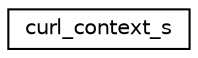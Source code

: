 digraph "Graphical Class Hierarchy"
{
  edge [fontname="Helvetica",fontsize="10",labelfontname="Helvetica",labelfontsize="10"];
  node [fontname="Helvetica",fontsize="10",shape=record];
  rankdir="LR";
  Node0 [label="curl_context_s",height=0.2,width=0.4,color="black", fillcolor="white", style="filled",URL="$structcurl__context__s.html"];
}
